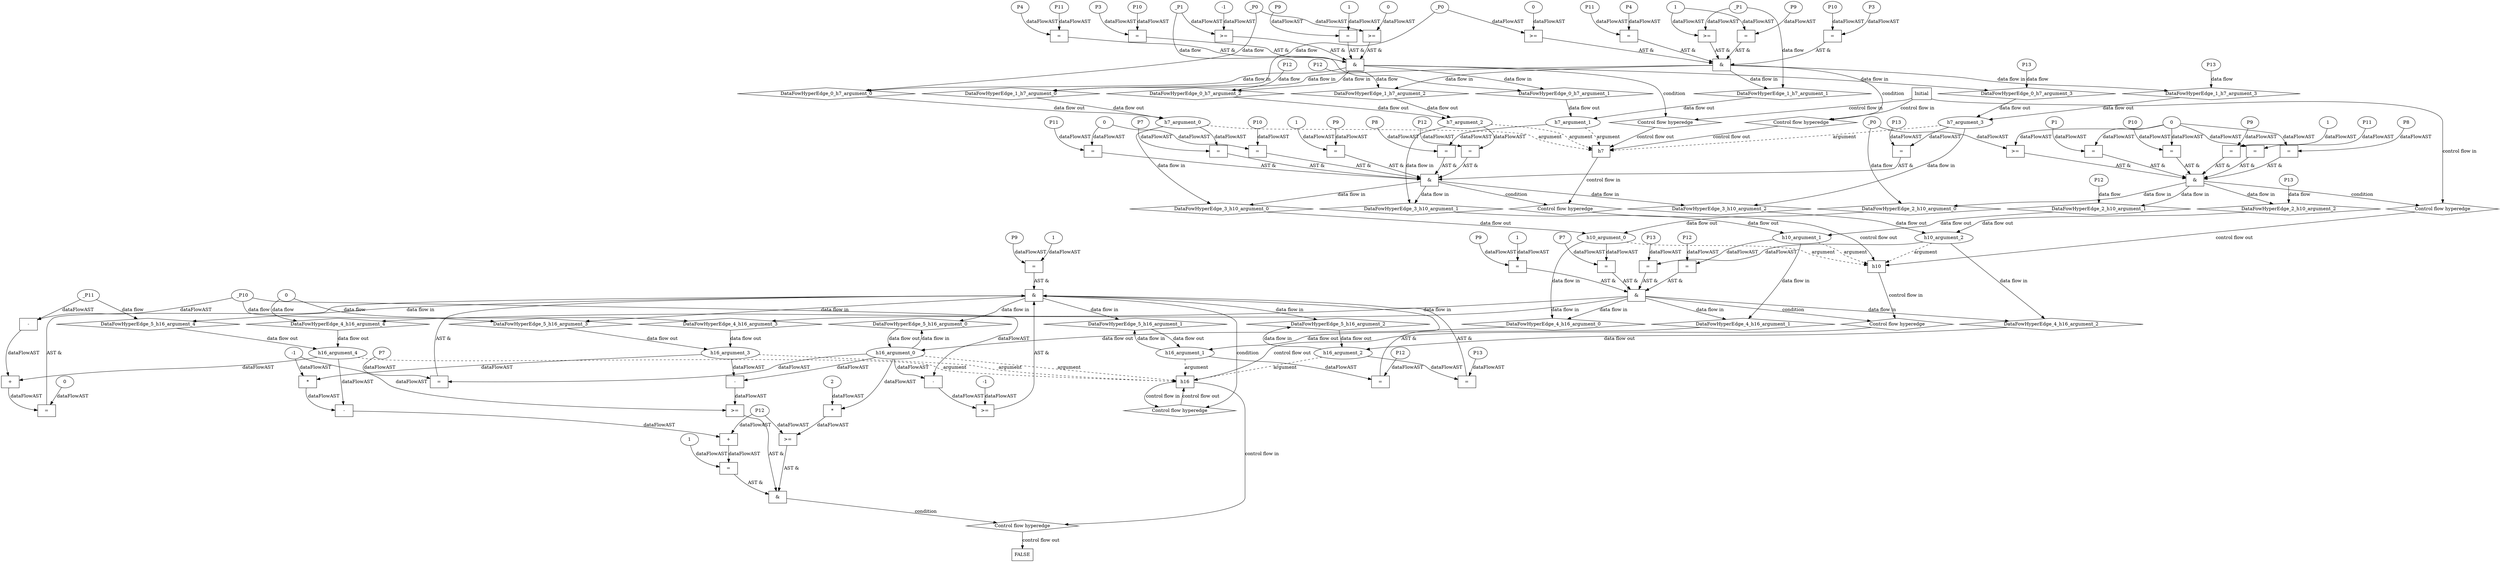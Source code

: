 digraph dag {
"h10" [label="h10" nodeName="h10" class=cfn  shape="rect"];
"h16" [label="h16" nodeName="h16" class=cfn  shape="rect"];
"h7" [label="h7" nodeName="h7" class=cfn  shape="rect"];
FALSE [label="FALSE" nodeName=FALSE class=cfn  shape="rect"];
Initial [label="Initial" nodeName=Initial class=cfn  shape="rect"];
ControlFowHyperEdge_0 [label="Control flow hyperedge" nodeName=ControlFowHyperEdge_0 class=controlFlowHyperEdge shape="diamond"];
"Initial" -> ControlFowHyperEdge_0 [label="control flow in"]
ControlFowHyperEdge_0 -> "h7" [label="control flow out"]
ControlFowHyperEdge_1 [label="Control flow hyperedge" nodeName=ControlFowHyperEdge_1 class=controlFlowHyperEdge shape="diamond"];
"Initial" -> ControlFowHyperEdge_1 [label="control flow in"]
ControlFowHyperEdge_1 -> "h7" [label="control flow out"]
ControlFowHyperEdge_2 [label="Control flow hyperedge" nodeName=ControlFowHyperEdge_2 class=controlFlowHyperEdge shape="diamond"];
"Initial" -> ControlFowHyperEdge_2 [label="control flow in"]
ControlFowHyperEdge_2 -> "h10" [label="control flow out"]
ControlFowHyperEdge_3 [label="Control flow hyperedge" nodeName=ControlFowHyperEdge_3 class=controlFlowHyperEdge shape="diamond"];
"h7" -> ControlFowHyperEdge_3 [label="control flow in"]
ControlFowHyperEdge_3 -> "h10" [label="control flow out"]
ControlFowHyperEdge_4 [label="Control flow hyperedge" nodeName=ControlFowHyperEdge_4 class=controlFlowHyperEdge shape="diamond"];
"h10" -> ControlFowHyperEdge_4 [label="control flow in"]
ControlFowHyperEdge_4 -> "h16" [label="control flow out"]
ControlFowHyperEdge_5 [label="Control flow hyperedge" nodeName=ControlFowHyperEdge_5 class=controlFlowHyperEdge shape="diamond"];
"h16" -> ControlFowHyperEdge_5 [label="control flow in"]
ControlFowHyperEdge_5 -> "h16" [label="control flow out"]
ControlFowHyperEdge_6 [label="Control flow hyperedge" nodeName=ControlFowHyperEdge_6 class=controlFlowHyperEdge shape="diamond"];
"h16" -> ControlFowHyperEdge_6 [label="control flow in"]
ControlFowHyperEdge_6 -> "FALSE" [label="control flow out"]
"h7_argument_0" [label="h7_argument_0" nodeName=argument0 class=argument  head="h7" shape="oval"];
"h7_argument_0" -> "h7"[label="argument" style="dashed"]
"h7_argument_1" [label="h7_argument_1" nodeName=argument1 class=argument  head="h7" shape="oval"];
"h7_argument_1" -> "h7"[label="argument" style="dashed"]
"h7_argument_2" [label="h7_argument_2" nodeName=argument2 class=argument  head="h7" shape="oval"];
"h7_argument_2" -> "h7"[label="argument" style="dashed"]
"h7_argument_3" [label="h7_argument_3" nodeName=argument3 class=argument  head="h7" shape="oval"];
"h7_argument_3" -> "h7"[label="argument" style="dashed"]
"h10_argument_0" [label="h10_argument_0" nodeName=argument0 class=argument  head="h10" shape="oval"];
"h10_argument_0" -> "h10"[label="argument" style="dashed"]
"h10_argument_1" [label="h10_argument_1" nodeName=argument1 class=argument  head="h10" shape="oval"];
"h10_argument_1" -> "h10"[label="argument" style="dashed"]
"h10_argument_2" [label="h10_argument_2" nodeName=argument2 class=argument  head="h10" shape="oval"];
"h10_argument_2" -> "h10"[label="argument" style="dashed"]
"h16_argument_0" [label="h16_argument_0" nodeName=argument0 class=argument  head="h16" shape="oval"];
"h16_argument_0" -> "h16"[label="argument" style="dashed"]
"h16_argument_1" [label="h16_argument_1" nodeName=argument1 class=argument  head="h16" shape="oval"];
"h16_argument_1" -> "h16"[label="argument" style="dashed"]
"h16_argument_2" [label="h16_argument_2" nodeName=argument2 class=argument  head="h16" shape="oval"];
"h16_argument_2" -> "h16"[label="argument" style="dashed"]
"h16_argument_3" [label="h16_argument_3" nodeName=argument3 class=argument  head="h16" shape="oval"];
"h16_argument_3" -> "h16"[label="argument" style="dashed"]
"h16_argument_4" [label="h16_argument_4" nodeName=argument4 class=argument  head="h16" shape="oval"];
"h16_argument_4" -> "h16"[label="argument" style="dashed"]

"xxxh7___Initial_0xxx_and" [label="&" nodeName="xxxh7___Initial_0xxx_and" class=Operator shape="rect"];
"xxxh7___Initial_0xxxguard_0_node_0" [label="=" nodeName="xxxh7___Initial_0xxxguard_0_node_0" class=Operator  shape="rect"];
"xxxh7___Initial_0xxxguard_0_node_1" [label="P10" nodeName="xxxh7___Initial_0xxxguard_0_node_1" class=Constant ];
"xxxh7___Initial_0xxxguard_0_node_2" [label="P3" nodeName="xxxh7___Initial_0xxxguard_0_node_2" class=Constant ];
"xxxh7___Initial_0xxxguard_0_node_1" -> "xxxh7___Initial_0xxxguard_0_node_0"[label="dataFlowAST"]
"xxxh7___Initial_0xxxguard_0_node_2" -> "xxxh7___Initial_0xxxguard_0_node_0"[label="dataFlowAST"]

"xxxh7___Initial_0xxxguard_0_node_0" -> "xxxh7___Initial_0xxx_and" [label="AST &"];
"xxxh7___Initial_0xxxguard1_node_0" [label="=" nodeName="xxxh7___Initial_0xxxguard1_node_0" class=Operator  shape="rect"];
"xxxh7___Initial_0xxxguard1_node_1" [label="P11" nodeName="xxxh7___Initial_0xxxguard1_node_1" class=Constant ];
"xxxh7___Initial_0xxxguard1_node_2" [label="P4" nodeName="xxxh7___Initial_0xxxguard1_node_2" class=Constant ];
"xxxh7___Initial_0xxxguard1_node_1" -> "xxxh7___Initial_0xxxguard1_node_0"[label="dataFlowAST"]
"xxxh7___Initial_0xxxguard1_node_2" -> "xxxh7___Initial_0xxxguard1_node_0"[label="dataFlowAST"]

"xxxh7___Initial_0xxxguard1_node_0" -> "xxxh7___Initial_0xxx_and" [label="AST &"];
"xxxh7___Initial_0xxxguard3_node_0" [label=">=" nodeName="xxxh7___Initial_0xxxguard3_node_0" class=Operator  shape="rect"];
"xxxh7___Initial_0xxxguard3_node_2" [label="0" nodeName="xxxh7___Initial_0xxxguard3_node_2" class=Literal ];
"xxxh7___Initial_0xxxdataFlow_0_node_0" -> "xxxh7___Initial_0xxxguard3_node_0"[label="dataFlowAST"]
"xxxh7___Initial_0xxxguard3_node_2" -> "xxxh7___Initial_0xxxguard3_node_0"[label="dataFlowAST"]

"xxxh7___Initial_0xxxguard3_node_0" -> "xxxh7___Initial_0xxx_and" [label="AST &"];
"xxxh7___Initial_0xxxguard2_node_0" [label=">=" nodeName="xxxh7___Initial_0xxxguard2_node_0" class=Operator  shape="rect"];
"xxxh7___Initial_0xxxguard2_node_1" [label="-1" nodeName="xxxh7___Initial_0xxxguard2_node_1" class=Literal ];
"xxxh7___Initial_0xxxguard2_node_1" -> "xxxh7___Initial_0xxxguard2_node_0"[label="dataFlowAST"]
"xxxh7___Initial_0xxxdataFlow1_node_0" -> "xxxh7___Initial_0xxxguard2_node_0"[label="dataFlowAST"]

"xxxh7___Initial_0xxxguard2_node_0" -> "xxxh7___Initial_0xxx_and" [label="AST &"];
"xxxh7___Initial_0xxxguard4_node_0" [label="=" nodeName="xxxh7___Initial_0xxxguard4_node_0" class=Operator  shape="rect"];
"xxxh7___Initial_0xxxguard4_node_1" [label="P9" nodeName="xxxh7___Initial_0xxxguard4_node_1" class=Constant ];
"xxxh7___Initial_0xxxguard4_node_2" [label="1" nodeName="xxxh7___Initial_0xxxguard4_node_2" class=Literal ];
"xxxh7___Initial_0xxxguard4_node_1" -> "xxxh7___Initial_0xxxguard4_node_0"[label="dataFlowAST"]
"xxxh7___Initial_0xxxguard4_node_2" -> "xxxh7___Initial_0xxxguard4_node_0"[label="dataFlowAST"]

"xxxh7___Initial_0xxxguard4_node_0" -> "xxxh7___Initial_0xxx_and" [label="AST &"];
"xxxh7___Initial_0xxx_and" -> "ControlFowHyperEdge_0" [label="condition"];
"xxxh7___Initial_0xxxdataFlow_0_node_0" [label="_P0" nodeName="xxxh7___Initial_0xxxdataFlow_0_node_0" class=Constant ];

"xxxh7___Initial_0xxxdataFlow_0_node_0" -> "DataFowHyperEdge_0_h7_argument_0" [label="data flow"];
"xxxh7___Initial_0xxxdataFlow1_node_0" [label="_P1" nodeName="xxxh7___Initial_0xxxdataFlow1_node_0" class=Constant ];

"xxxh7___Initial_0xxxdataFlow1_node_0" -> "DataFowHyperEdge_0_h7_argument_1" [label="data flow"];
"xxxh7___Initial_0xxxdataFlow2_node_0" [label="P12" nodeName="xxxh7___Initial_0xxxdataFlow2_node_0" class=Constant ];

"xxxh7___Initial_0xxxdataFlow2_node_0" -> "DataFowHyperEdge_0_h7_argument_2" [label="data flow"];
"xxxh7___Initial_0xxxdataFlow3_node_0" [label="P13" nodeName="xxxh7___Initial_0xxxdataFlow3_node_0" class=Constant ];

"xxxh7___Initial_0xxxdataFlow3_node_0" -> "DataFowHyperEdge_0_h7_argument_3" [label="data flow"];
"xxxh7___Initial_1xxx_and" [label="&" nodeName="xxxh7___Initial_1xxx_and" class=Operator shape="rect"];
"xxxh7___Initial_1xxxguard2_node_0" [label=">=" nodeName="xxxh7___Initial_1xxxguard2_node_0" class=Operator  shape="rect"];
"xxxh7___Initial_1xxxguard2_node_2" [label="1" nodeName="xxxh7___Initial_1xxxguard2_node_2" class=Literal ];
"xxxh7___Initial_1xxxdataFlow1_node_0" -> "xxxh7___Initial_1xxxguard2_node_0"[label="dataFlowAST"]
"xxxh7___Initial_1xxxguard2_node_2" -> "xxxh7___Initial_1xxxguard2_node_0"[label="dataFlowAST"]

"xxxh7___Initial_1xxxguard2_node_0" -> "xxxh7___Initial_1xxx_and" [label="AST &"];
"xxxh7___Initial_1xxxguard4_node_0" [label="=" nodeName="xxxh7___Initial_1xxxguard4_node_0" class=Operator  shape="rect"];
"xxxh7___Initial_1xxxguard4_node_1" [label="P9" nodeName="xxxh7___Initial_1xxxguard4_node_1" class=Constant ];
"xxxh7___Initial_1xxxguard4_node_1" -> "xxxh7___Initial_1xxxguard4_node_0"[label="dataFlowAST"]
"xxxh7___Initial_1xxxguard2_node_2" -> "xxxh7___Initial_1xxxguard4_node_0"[label="dataFlowAST"]

"xxxh7___Initial_1xxxguard4_node_0" -> "xxxh7___Initial_1xxx_and" [label="AST &"];
"xxxh7___Initial_1xxxguard3_node_0" [label=">=" nodeName="xxxh7___Initial_1xxxguard3_node_0" class=Operator  shape="rect"];
"xxxh7___Initial_1xxxguard3_node_2" [label="0" nodeName="xxxh7___Initial_1xxxguard3_node_2" class=Literal ];
"xxxh7___Initial_1xxxdataFlow_0_node_0" -> "xxxh7___Initial_1xxxguard3_node_0"[label="dataFlowAST"]
"xxxh7___Initial_1xxxguard3_node_2" -> "xxxh7___Initial_1xxxguard3_node_0"[label="dataFlowAST"]

"xxxh7___Initial_1xxxguard3_node_0" -> "xxxh7___Initial_1xxx_and" [label="AST &"];
"xxxh7___Initial_1xxxguard1_node_0" [label="=" nodeName="xxxh7___Initial_1xxxguard1_node_0" class=Operator  shape="rect"];
"xxxh7___Initial_1xxxguard1_node_1" [label="P11" nodeName="xxxh7___Initial_1xxxguard1_node_1" class=Constant ];
"xxxh7___Initial_1xxxguard1_node_2" [label="P4" nodeName="xxxh7___Initial_1xxxguard1_node_2" class=Constant ];
"xxxh7___Initial_1xxxguard1_node_1" -> "xxxh7___Initial_1xxxguard1_node_0"[label="dataFlowAST"]
"xxxh7___Initial_1xxxguard1_node_2" -> "xxxh7___Initial_1xxxguard1_node_0"[label="dataFlowAST"]

"xxxh7___Initial_1xxxguard1_node_0" -> "xxxh7___Initial_1xxx_and" [label="AST &"];
"xxxh7___Initial_1xxxguard_0_node_0" [label="=" nodeName="xxxh7___Initial_1xxxguard_0_node_0" class=Operator  shape="rect"];
"xxxh7___Initial_1xxxguard_0_node_1" [label="P10" nodeName="xxxh7___Initial_1xxxguard_0_node_1" class=Constant ];
"xxxh7___Initial_1xxxguard_0_node_2" [label="P3" nodeName="xxxh7___Initial_1xxxguard_0_node_2" class=Constant ];
"xxxh7___Initial_1xxxguard_0_node_1" -> "xxxh7___Initial_1xxxguard_0_node_0"[label="dataFlowAST"]
"xxxh7___Initial_1xxxguard_0_node_2" -> "xxxh7___Initial_1xxxguard_0_node_0"[label="dataFlowAST"]

"xxxh7___Initial_1xxxguard_0_node_0" -> "xxxh7___Initial_1xxx_and" [label="AST &"];
"xxxh7___Initial_1xxx_and" -> "ControlFowHyperEdge_1" [label="condition"];
"xxxh7___Initial_1xxxdataFlow_0_node_0" [label="_P0" nodeName="xxxh7___Initial_1xxxdataFlow_0_node_0" class=Constant ];

"xxxh7___Initial_1xxxdataFlow_0_node_0" -> "DataFowHyperEdge_1_h7_argument_0" [label="data flow"];
"xxxh7___Initial_1xxxdataFlow1_node_0" [label="_P1" nodeName="xxxh7___Initial_1xxxdataFlow1_node_0" class=Constant ];

"xxxh7___Initial_1xxxdataFlow1_node_0" -> "DataFowHyperEdge_1_h7_argument_1" [label="data flow"];
"xxxh7___Initial_1xxxdataFlow2_node_0" [label="P12" nodeName="xxxh7___Initial_1xxxdataFlow2_node_0" class=Constant ];

"xxxh7___Initial_1xxxdataFlow2_node_0" -> "DataFowHyperEdge_1_h7_argument_2" [label="data flow"];
"xxxh7___Initial_1xxxdataFlow3_node_0" [label="P13" nodeName="xxxh7___Initial_1xxxdataFlow3_node_0" class=Constant ];

"xxxh7___Initial_1xxxdataFlow3_node_0" -> "DataFowHyperEdge_1_h7_argument_3" [label="data flow"];
"xxxh10___Initial_2xxx_and" [label="&" nodeName="xxxh10___Initial_2xxx_and" class=Operator shape="rect"];
"xxxh10___Initial_2xxxguard5_node_0" [label="=" nodeName="xxxh10___Initial_2xxxguard5_node_0" class=Operator  shape="rect"];
"xxxh10___Initial_2xxxguard5_node_1" [label="P10" nodeName="xxxh10___Initial_2xxxguard5_node_1" class=Constant ];
"xxxh10___Initial_2xxxguard5_node_1" -> "xxxh10___Initial_2xxxguard5_node_0"[label="dataFlowAST"]
"xxxh10___Initial_2xxxguard1_node_1" -> "xxxh10___Initial_2xxxguard5_node_0"[label="dataFlowAST"]

"xxxh10___Initial_2xxxguard5_node_0" -> "xxxh10___Initial_2xxx_and" [label="AST &"];
"xxxh10___Initial_2xxxguard4_node_0" [label="=" nodeName="xxxh10___Initial_2xxxguard4_node_0" class=Operator  shape="rect"];
"xxxh10___Initial_2xxxguard4_node_1" [label="P11" nodeName="xxxh10___Initial_2xxxguard4_node_1" class=Constant ];
"xxxh10___Initial_2xxxguard4_node_1" -> "xxxh10___Initial_2xxxguard4_node_0"[label="dataFlowAST"]
"xxxh10___Initial_2xxxguard1_node_1" -> "xxxh10___Initial_2xxxguard4_node_0"[label="dataFlowAST"]

"xxxh10___Initial_2xxxguard4_node_0" -> "xxxh10___Initial_2xxx_and" [label="AST &"];
"xxxh10___Initial_2xxxguard_0_node_0" [label="=" nodeName="xxxh10___Initial_2xxxguard_0_node_0" class=Operator  shape="rect"];
"xxxh10___Initial_2xxxguard_0_node_1" [label="P9" nodeName="xxxh10___Initial_2xxxguard_0_node_1" class=Constant ];
"xxxh10___Initial_2xxxguard_0_node_2" [label="1" nodeName="xxxh10___Initial_2xxxguard_0_node_2" class=Literal ];
"xxxh10___Initial_2xxxguard_0_node_1" -> "xxxh10___Initial_2xxxguard_0_node_0"[label="dataFlowAST"]
"xxxh10___Initial_2xxxguard_0_node_2" -> "xxxh10___Initial_2xxxguard_0_node_0"[label="dataFlowAST"]

"xxxh10___Initial_2xxxguard_0_node_0" -> "xxxh10___Initial_2xxx_and" [label="AST &"];
"xxxh10___Initial_2xxxguard3_node_0" [label=">=" nodeName="xxxh10___Initial_2xxxguard3_node_0" class=Operator  shape="rect"];
"xxxh10___Initial_2xxxdataFlow_0_node_0" -> "xxxh10___Initial_2xxxguard3_node_0"[label="dataFlowAST"]
"xxxh10___Initial_2xxxguard1_node_1" -> "xxxh10___Initial_2xxxguard3_node_0"[label="dataFlowAST"]

"xxxh10___Initial_2xxxguard3_node_0" -> "xxxh10___Initial_2xxx_and" [label="AST &"];
"xxxh10___Initial_2xxxguard2_node_0" [label="=" nodeName="xxxh10___Initial_2xxxguard2_node_0" class=Operator  shape="rect"];
"xxxh10___Initial_2xxxguard2_node_1" [label="P8" nodeName="xxxh10___Initial_2xxxguard2_node_1" class=Constant ];
"xxxh10___Initial_2xxxguard2_node_1" -> "xxxh10___Initial_2xxxguard2_node_0"[label="dataFlowAST"]
"xxxh10___Initial_2xxxguard1_node_1" -> "xxxh10___Initial_2xxxguard2_node_0"[label="dataFlowAST"]

"xxxh10___Initial_2xxxguard2_node_0" -> "xxxh10___Initial_2xxx_and" [label="AST &"];
"xxxh10___Initial_2xxxguard1_node_0" [label="=" nodeName="xxxh10___Initial_2xxxguard1_node_0" class=Operator  shape="rect"];
"xxxh10___Initial_2xxxguard1_node_1" [label="0" nodeName="xxxh10___Initial_2xxxguard1_node_1" class=Literal ];
"xxxh10___Initial_2xxxguard1_node_2" [label="P1" nodeName="xxxh10___Initial_2xxxguard1_node_2" class=Constant ];
"xxxh10___Initial_2xxxguard1_node_1" -> "xxxh10___Initial_2xxxguard1_node_0"[label="dataFlowAST"]
"xxxh10___Initial_2xxxguard1_node_2" -> "xxxh10___Initial_2xxxguard1_node_0"[label="dataFlowAST"]

"xxxh10___Initial_2xxxguard1_node_0" -> "xxxh10___Initial_2xxx_and" [label="AST &"];
"xxxh10___Initial_2xxx_and" -> "ControlFowHyperEdge_2" [label="condition"];
"xxxh10___Initial_2xxxdataFlow_0_node_0" [label="_P0" nodeName="xxxh10___Initial_2xxxdataFlow_0_node_0" class=Constant ];

"xxxh10___Initial_2xxxdataFlow_0_node_0" -> "DataFowHyperEdge_2_h10_argument_0" [label="data flow"];
"xxxh10___Initial_2xxxdataFlow1_node_0" [label="P12" nodeName="xxxh10___Initial_2xxxdataFlow1_node_0" class=Constant ];

"xxxh10___Initial_2xxxdataFlow1_node_0" -> "DataFowHyperEdge_2_h10_argument_1" [label="data flow"];
"xxxh10___Initial_2xxxdataFlow2_node_0" [label="P13" nodeName="xxxh10___Initial_2xxxdataFlow2_node_0" class=Constant ];

"xxxh10___Initial_2xxxdataFlow2_node_0" -> "DataFowHyperEdge_2_h10_argument_2" [label="data flow"];
"xxxh10___h7_3xxx_and" [label="&" nodeName="xxxh10___h7_3xxx_and" class=Operator shape="rect"];
"xxxh10___h7_3xxxguard4_node_0" [label="=" nodeName="xxxh10___h7_3xxxguard4_node_0" class=Operator  shape="rect"];
"xxxh10___h7_3xxxguard4_node_1" [label="P10" nodeName="xxxh10___h7_3xxxguard4_node_1" class=Constant ];
"xxxh10___h7_3xxxguard4_node_1" -> "xxxh10___h7_3xxxguard4_node_0"[label="dataFlowAST"]
"xxxh10___h7_3xxxguard3_node_2" -> "xxxh10___h7_3xxxguard4_node_0"[label="dataFlowAST"]

"xxxh10___h7_3xxxguard4_node_0" -> "xxxh10___h7_3xxx_and" [label="AST &"];
"xxxh10___h7_3xxxguard5_node_0" [label="=" nodeName="xxxh10___h7_3xxxguard5_node_0" class=Operator  shape="rect"];
"xxxh10___h7_3xxxguard5_node_1" [label="P9" nodeName="xxxh10___h7_3xxxguard5_node_1" class=Constant ];
"xxxh10___h7_3xxxguard5_node_2" [label="1" nodeName="xxxh10___h7_3xxxguard5_node_2" class=Literal ];
"xxxh10___h7_3xxxguard5_node_1" -> "xxxh10___h7_3xxxguard5_node_0"[label="dataFlowAST"]
"xxxh10___h7_3xxxguard5_node_2" -> "xxxh10___h7_3xxxguard5_node_0"[label="dataFlowAST"]

"xxxh10___h7_3xxxguard5_node_0" -> "xxxh10___h7_3xxx_and" [label="AST &"];
"xxxh10___h7_3xxxguard3_node_0" [label="=" nodeName="xxxh10___h7_3xxxguard3_node_0" class=Operator  shape="rect"];
"xxxh10___h7_3xxxguard3_node_1" [label="P11" nodeName="xxxh10___h7_3xxxguard3_node_1" class=Constant ];
"xxxh10___h7_3xxxguard3_node_2" [label="0" nodeName="xxxh10___h7_3xxxguard3_node_2" class=Literal ];
"xxxh10___h7_3xxxguard3_node_1" -> "xxxh10___h7_3xxxguard3_node_0"[label="dataFlowAST"]
"xxxh10___h7_3xxxguard3_node_2" -> "xxxh10___h7_3xxxguard3_node_0"[label="dataFlowAST"]

"xxxh10___h7_3xxxguard3_node_0" -> "xxxh10___h7_3xxx_and" [label="AST &"];
"xxxh10___h7_3xxxguard1_node_0" [label="=" nodeName="xxxh10___h7_3xxxguard1_node_0" class=Operator  shape="rect"];
"xxxh10___h7_3xxxguard1_node_1" [label="P13" nodeName="xxxh10___h7_3xxxguard1_node_1" class=Constant ];
"xxxh10___h7_3xxxguard1_node_1" -> "xxxh10___h7_3xxxguard1_node_0"[label="dataFlowAST"]
"h7_argument_3" -> "xxxh10___h7_3xxxguard1_node_0"[label="dataFlowAST"]

"xxxh10___h7_3xxxguard1_node_0" -> "xxxh10___h7_3xxx_and" [label="AST &"];
"xxxh10___h7_3xxxguard_0_node_0" [label="=" nodeName="xxxh10___h7_3xxxguard_0_node_0" class=Operator  shape="rect"];
"xxxh10___h7_3xxxguard_0_node_1" [label="P12" nodeName="xxxh10___h7_3xxxguard_0_node_1" class=Constant ];
"xxxh10___h7_3xxxguard_0_node_1" -> "xxxh10___h7_3xxxguard_0_node_0"[label="dataFlowAST"]
"h7_argument_2" -> "xxxh10___h7_3xxxguard_0_node_0"[label="dataFlowAST"]

"xxxh10___h7_3xxxguard_0_node_0" -> "xxxh10___h7_3xxx_and" [label="AST &"];
"xxxh10___h7_3xxxguard2_node_0" [label="=" nodeName="xxxh10___h7_3xxxguard2_node_0" class=Operator  shape="rect"];
"xxxh10___h7_3xxxguard2_node_1" [label="P8" nodeName="xxxh10___h7_3xxxguard2_node_1" class=Constant ];
"xxxh10___h7_3xxxguard2_node_1" -> "xxxh10___h7_3xxxguard2_node_0"[label="dataFlowAST"]
"h7_argument_1" -> "xxxh10___h7_3xxxguard2_node_0"[label="dataFlowAST"]

"xxxh10___h7_3xxxguard2_node_0" -> "xxxh10___h7_3xxx_and" [label="AST &"];
"xxxh10___h7_3xxxguard6_node_0" [label="=" nodeName="xxxh10___h7_3xxxguard6_node_0" class=Operator  shape="rect"];
"xxxh10___h7_3xxxguard6_node_1" [label="P7" nodeName="xxxh10___h7_3xxxguard6_node_1" class=Constant ];
"xxxh10___h7_3xxxguard6_node_1" -> "xxxh10___h7_3xxxguard6_node_0"[label="dataFlowAST"]
"h7_argument_0" -> "xxxh10___h7_3xxxguard6_node_0"[label="dataFlowAST"]

"xxxh10___h7_3xxxguard6_node_0" -> "xxxh10___h7_3xxx_and" [label="AST &"];
"xxxh10___h7_3xxx_and" -> "ControlFowHyperEdge_3" [label="condition"];
"xxxh16___h10_4xxx_and" [label="&" nodeName="xxxh16___h10_4xxx_and" class=Operator shape="rect"];
"xxxh16___h10_4xxxguard_0_node_0" [label="=" nodeName="xxxh16___h10_4xxxguard_0_node_0" class=Operator  shape="rect"];
"xxxh16___h10_4xxxguard_0_node_1" [label="P7" nodeName="xxxh16___h10_4xxxguard_0_node_1" class=Constant ];
"xxxh16___h10_4xxxguard_0_node_1" -> "xxxh16___h10_4xxxguard_0_node_0"[label="dataFlowAST"]
"h10_argument_0" -> "xxxh16___h10_4xxxguard_0_node_0"[label="dataFlowAST"]

"xxxh16___h10_4xxxguard_0_node_0" -> "xxxh16___h10_4xxx_and" [label="AST &"];
"xxxh16___h10_4xxxguard1_node_0" [label="=" nodeName="xxxh16___h10_4xxxguard1_node_0" class=Operator  shape="rect"];
"xxxh16___h10_4xxxguard1_node_1" [label="P12" nodeName="xxxh16___h10_4xxxguard1_node_1" class=Constant ];
"xxxh16___h10_4xxxguard1_node_1" -> "xxxh16___h10_4xxxguard1_node_0"[label="dataFlowAST"]
"h10_argument_1" -> "xxxh16___h10_4xxxguard1_node_0"[label="dataFlowAST"]

"xxxh16___h10_4xxxguard1_node_0" -> "xxxh16___h10_4xxx_and" [label="AST &"];
"xxxh16___h10_4xxxguard2_node_0" [label="=" nodeName="xxxh16___h10_4xxxguard2_node_0" class=Operator  shape="rect"];
"xxxh16___h10_4xxxguard2_node_1" [label="P13" nodeName="xxxh16___h10_4xxxguard2_node_1" class=Constant ];
"xxxh16___h10_4xxxguard2_node_1" -> "xxxh16___h10_4xxxguard2_node_0"[label="dataFlowAST"]
"h10_argument_2" -> "xxxh16___h10_4xxxguard2_node_0"[label="dataFlowAST"]

"xxxh16___h10_4xxxguard2_node_0" -> "xxxh16___h10_4xxx_and" [label="AST &"];
"xxxh16___h10_4xxxguard3_node_0" [label="=" nodeName="xxxh16___h10_4xxxguard3_node_0" class=Operator  shape="rect"];
"xxxh16___h10_4xxxguard3_node_1" [label="P9" nodeName="xxxh16___h10_4xxxguard3_node_1" class=Constant ];
"xxxh16___h10_4xxxguard3_node_2" [label="1" nodeName="xxxh16___h10_4xxxguard3_node_2" class=Literal ];
"xxxh16___h10_4xxxguard3_node_1" -> "xxxh16___h10_4xxxguard3_node_0"[label="dataFlowAST"]
"xxxh16___h10_4xxxguard3_node_2" -> "xxxh16___h10_4xxxguard3_node_0"[label="dataFlowAST"]

"xxxh16___h10_4xxxguard3_node_0" -> "xxxh16___h10_4xxx_and" [label="AST &"];
"xxxh16___h10_4xxx_and" -> "ControlFowHyperEdge_4" [label="condition"];
"xxxh16___h10_4xxxdataFlow_0_node_0" [label="0" nodeName="xxxh16___h10_4xxxdataFlow_0_node_0" class=Literal ];

"xxxh16___h10_4xxxdataFlow_0_node_0" -> "DataFowHyperEdge_4_h16_argument_3" [label="data flow"];

"xxxh16___h10_4xxxdataFlow_0_node_0" -> "DataFowHyperEdge_4_h16_argument_4" [label="data flow"];
"xxxh16___h16_5xxx_and" [label="&" nodeName="xxxh16___h16_5xxx_and" class=Operator shape="rect"];
"xxxh16___h16_5xxxguard1_node_0" [label="=" nodeName="xxxh16___h16_5xxxguard1_node_0" class=Operator  shape="rect"];
"xxxh16___h16_5xxxguard1_node_1" [label="+" nodeName="xxxh16___h16_5xxxguard1_node_1" class= Operator shape="rect"];
"xxxh16___h16_5xxxguard1_node_3" [label="-" nodeName="xxxh16___h16_5xxxguard1_node_3" class= Operator shape="rect"];
"xxxh16___h16_5xxxguard1_node_6" [label="0" nodeName="xxxh16___h16_5xxxguard1_node_6" class=Literal ];
"xxxh16___h16_5xxxguard1_node_1" -> "xxxh16___h16_5xxxguard1_node_0"[label="dataFlowAST"]
"xxxh16___h16_5xxxguard1_node_6" -> "xxxh16___h16_5xxxguard1_node_0"[label="dataFlowAST"]
"h16_argument_4" -> "xxxh16___h16_5xxxguard1_node_1"[label="dataFlowAST"]
"xxxh16___h16_5xxxguard1_node_3" -> "xxxh16___h16_5xxxguard1_node_1"[label="dataFlowAST"]
"xxxh16___h16_5xxxdataFlow_0_node_0" -> "xxxh16___h16_5xxxguard1_node_3"[label="dataFlowAST"]
"xxxh16___h16_5xxxdataFlow1_node_0" -> "xxxh16___h16_5xxxguard1_node_3"[label="dataFlowAST"]

"xxxh16___h16_5xxxguard1_node_0" -> "xxxh16___h16_5xxx_and" [label="AST &"];
"xxxh16___h16_5xxxguard4_node_0" [label="=" nodeName="xxxh16___h16_5xxxguard4_node_0" class=Operator  shape="rect"];
"xxxh16___h16_5xxxguard4_node_1" [label="P7" nodeName="xxxh16___h16_5xxxguard4_node_1" class=Constant ];
"xxxh16___h16_5xxxguard4_node_1" -> "xxxh16___h16_5xxxguard4_node_0"[label="dataFlowAST"]
"h16_argument_0" -> "xxxh16___h16_5xxxguard4_node_0"[label="dataFlowAST"]

"xxxh16___h16_5xxxguard4_node_0" -> "xxxh16___h16_5xxx_and" [label="AST &"];
"xxxh16___h16_5xxxguard3_node_0" [label=">=" nodeName="xxxh16___h16_5xxxguard3_node_0" class=Operator  shape="rect"];
"xxxh16___h16_5xxxguard3_node_1" [label="-" nodeName="xxxh16___h16_5xxxguard3_node_1" class= Operator shape="rect"];
"xxxh16___h16_5xxxguard3_node_4" [label="-1" nodeName="xxxh16___h16_5xxxguard3_node_4" class=Literal ];
"xxxh16___h16_5xxxguard3_node_1" -> "xxxh16___h16_5xxxguard3_node_0"[label="dataFlowAST"]
"xxxh16___h16_5xxxguard3_node_4" -> "xxxh16___h16_5xxxguard3_node_0"[label="dataFlowAST"]
"h16_argument_0" -> "xxxh16___h16_5xxxguard3_node_1"[label="dataFlowAST"]
"xxxh16___h16_5xxxdataFlow_0_node_0" -> "xxxh16___h16_5xxxguard3_node_1"[label="dataFlowAST"]

"xxxh16___h16_5xxxguard3_node_0" -> "xxxh16___h16_5xxx_and" [label="AST &"];
"xxxh16___h16_5xxxguard5_node_0" [label="=" nodeName="xxxh16___h16_5xxxguard5_node_0" class=Operator  shape="rect"];
"xxxh16___h16_5xxxguard5_node_1" [label="P12" nodeName="xxxh16___h16_5xxxguard5_node_1" class=Constant ];
"xxxh16___h16_5xxxguard5_node_1" -> "xxxh16___h16_5xxxguard5_node_0"[label="dataFlowAST"]
"h16_argument_1" -> "xxxh16___h16_5xxxguard5_node_0"[label="dataFlowAST"]

"xxxh16___h16_5xxxguard5_node_0" -> "xxxh16___h16_5xxx_and" [label="AST &"];
"xxxh16___h16_5xxxguard2_node_0" [label="=" nodeName="xxxh16___h16_5xxxguard2_node_0" class=Operator  shape="rect"];
"xxxh16___h16_5xxxguard2_node_1" [label="P13" nodeName="xxxh16___h16_5xxxguard2_node_1" class=Constant ];
"xxxh16___h16_5xxxguard2_node_1" -> "xxxh16___h16_5xxxguard2_node_0"[label="dataFlowAST"]
"h16_argument_2" -> "xxxh16___h16_5xxxguard2_node_0"[label="dataFlowAST"]

"xxxh16___h16_5xxxguard2_node_0" -> "xxxh16___h16_5xxx_and" [label="AST &"];
"xxxh16___h16_5xxxguard_0_node_0" [label="=" nodeName="xxxh16___h16_5xxxguard_0_node_0" class=Operator  shape="rect"];
"xxxh16___h16_5xxxguard_0_node_1" [label="P9" nodeName="xxxh16___h16_5xxxguard_0_node_1" class=Constant ];
"xxxh16___h16_5xxxguard_0_node_2" [label="1" nodeName="xxxh16___h16_5xxxguard_0_node_2" class=Literal ];
"xxxh16___h16_5xxxguard_0_node_1" -> "xxxh16___h16_5xxxguard_0_node_0"[label="dataFlowAST"]
"xxxh16___h16_5xxxguard_0_node_2" -> "xxxh16___h16_5xxxguard_0_node_0"[label="dataFlowAST"]

"xxxh16___h16_5xxxguard_0_node_0" -> "xxxh16___h16_5xxx_and" [label="AST &"];
"xxxh16___h16_5xxx_and" -> "ControlFowHyperEdge_5" [label="condition"];
"xxxh16___h16_5xxxdataFlow_0_node_0" [label="_P10" nodeName="xxxh16___h16_5xxxdataFlow_0_node_0" class=Constant ];

"xxxh16___h16_5xxxdataFlow_0_node_0" -> "DataFowHyperEdge_5_h16_argument_3" [label="data flow"];
"xxxh16___h16_5xxxdataFlow1_node_0" [label="_P11" nodeName="xxxh16___h16_5xxxdataFlow1_node_0" class=Constant ];

"xxxh16___h16_5xxxdataFlow1_node_0" -> "DataFowHyperEdge_5_h16_argument_4" [label="data flow"];
"xxxFALSE___h16_6xxx_and" [label="&" nodeName="xxxFALSE___h16_6xxx_and" class=Operator shape="rect"];
"xxxFALSE___h16_6xxxguard_0_node_0" [label=">=" nodeName="xxxFALSE___h16_6xxxguard_0_node_0" class=Operator  shape="rect"];
"xxxFALSE___h16_6xxxguard_0_node_1" [label="*" nodeName="xxxFALSE___h16_6xxxguard_0_node_1" class=Operator  shape="rect"];
"xxxFALSE___h16_6xxxguard_0_node_2" [label="2" nodeName="xxxFALSE___h16_6xxxguard_0_node_2" class=Coeff ];
"xxxFALSE___h16_6xxxguard_0_node_4" [label="P12" nodeName="xxxFALSE___h16_6xxxguard_0_node_4" class=Constant ];
"xxxFALSE___h16_6xxxguard_0_node_1" -> "xxxFALSE___h16_6xxxguard_0_node_0"[label="dataFlowAST"]
"xxxFALSE___h16_6xxxguard_0_node_4" -> "xxxFALSE___h16_6xxxguard_0_node_0"[label="dataFlowAST"]
"xxxFALSE___h16_6xxxguard_0_node_2" -> "xxxFALSE___h16_6xxxguard_0_node_1"[label="dataFlowAST"]
"h16_argument_0" -> "xxxFALSE___h16_6xxxguard_0_node_1"[label="dataFlowAST"]

"xxxFALSE___h16_6xxxguard_0_node_0" -> "xxxFALSE___h16_6xxx_and" [label="AST &"];
"xxxFALSE___h16_6xxxguard1_node_0" [label="=" nodeName="xxxFALSE___h16_6xxxguard1_node_0" class=Operator  shape="rect"];
"xxxFALSE___h16_6xxxguard1_node_1" [label="1" nodeName="xxxFALSE___h16_6xxxguard1_node_1" class=Literal ];
"xxxFALSE___h16_6xxxguard1_node_2" [label="+" nodeName="xxxFALSE___h16_6xxxguard1_node_2" class= Operator shape="rect"];
"xxxFALSE___h16_6xxxguard1_node_3" [label="-" nodeName="xxxFALSE___h16_6xxxguard1_node_3" class= Operator shape="rect"];
"xxxFALSE___h16_6xxxguard1_node_4" [label="*" nodeName="xxxFALSE___h16_6xxxguard1_node_4" class=Operator  shape="rect"];
"xxxFALSE___h16_6xxxguard1_node_5" [label="-1" nodeName="xxxFALSE___h16_6xxxguard1_node_5" class=Coeff ];
"xxxFALSE___h16_6xxxguard1_node_1" -> "xxxFALSE___h16_6xxxguard1_node_0"[label="dataFlowAST"]
"xxxFALSE___h16_6xxxguard1_node_2" -> "xxxFALSE___h16_6xxxguard1_node_0"[label="dataFlowAST"]
"xxxFALSE___h16_6xxxguard1_node_3" -> "xxxFALSE___h16_6xxxguard1_node_2"[label="dataFlowAST"]
"xxxFALSE___h16_6xxxguard_0_node_4" -> "xxxFALSE___h16_6xxxguard1_node_2"[label="dataFlowAST"]
"xxxFALSE___h16_6xxxguard1_node_4" -> "xxxFALSE___h16_6xxxguard1_node_3"[label="dataFlowAST"]
"h16_argument_4" -> "xxxFALSE___h16_6xxxguard1_node_3"[label="dataFlowAST"]
"xxxFALSE___h16_6xxxguard1_node_5" -> "xxxFALSE___h16_6xxxguard1_node_4"[label="dataFlowAST"]
"h16_argument_3" -> "xxxFALSE___h16_6xxxguard1_node_4"[label="dataFlowAST"]

"xxxFALSE___h16_6xxxguard1_node_0" -> "xxxFALSE___h16_6xxx_and" [label="AST &"];
"xxxFALSE___h16_6xxxguard2_node_0" [label=">=" nodeName="xxxFALSE___h16_6xxxguard2_node_0" class=Operator  shape="rect"];
"xxxFALSE___h16_6xxxguard1_node_5" [label="-1" nodeName="xxxFALSE___h16_6xxxguard1_node_5" class=Literal ];
"xxxFALSE___h16_6xxxguard2_node_2" [label="-" nodeName="xxxFALSE___h16_6xxxguard2_node_2" class= Operator shape="rect"];
"xxxFALSE___h16_6xxxguard1_node_5" -> "xxxFALSE___h16_6xxxguard2_node_0"[label="dataFlowAST"]
"xxxFALSE___h16_6xxxguard2_node_2" -> "xxxFALSE___h16_6xxxguard2_node_0"[label="dataFlowAST"]
"h16_argument_0" -> "xxxFALSE___h16_6xxxguard2_node_2"[label="dataFlowAST"]
"h16_argument_3" -> "xxxFALSE___h16_6xxxguard2_node_2"[label="dataFlowAST"]

"xxxFALSE___h16_6xxxguard2_node_0" -> "xxxFALSE___h16_6xxx_and" [label="AST &"];
"xxxFALSE___h16_6xxx_and" -> "ControlFowHyperEdge_6" [label="condition"];
"DataFowHyperEdge_0_h7_argument_0" [label="DataFowHyperEdge_0_h7_argument_0" nodeName="DataFowHyperEdge_0_h7_argument_0" class=DataFlowHyperedge shape="diamond"];
"DataFowHyperEdge_0_h7_argument_0" -> "h7_argument_0"[label="data flow out"]
"xxxh7___Initial_0xxx_and" -> "DataFowHyperEdge_0_h7_argument_0"[label="data flow in"]
"DataFowHyperEdge_0_h7_argument_1" [label="DataFowHyperEdge_0_h7_argument_1" nodeName="DataFowHyperEdge_0_h7_argument_1" class=DataFlowHyperedge shape="diamond"];
"DataFowHyperEdge_0_h7_argument_1" -> "h7_argument_1"[label="data flow out"]
"xxxh7___Initial_0xxx_and" -> "DataFowHyperEdge_0_h7_argument_1"[label="data flow in"]
"DataFowHyperEdge_0_h7_argument_2" [label="DataFowHyperEdge_0_h7_argument_2" nodeName="DataFowHyperEdge_0_h7_argument_2" class=DataFlowHyperedge shape="diamond"];
"DataFowHyperEdge_0_h7_argument_2" -> "h7_argument_2"[label="data flow out"]
"xxxh7___Initial_0xxx_and" -> "DataFowHyperEdge_0_h7_argument_2"[label="data flow in"]
"DataFowHyperEdge_0_h7_argument_3" [label="DataFowHyperEdge_0_h7_argument_3" nodeName="DataFowHyperEdge_0_h7_argument_3" class=DataFlowHyperedge shape="diamond"];
"DataFowHyperEdge_0_h7_argument_3" -> "h7_argument_3"[label="data flow out"]
"xxxh7___Initial_0xxx_and" -> "DataFowHyperEdge_0_h7_argument_3"[label="data flow in"]
"DataFowHyperEdge_1_h7_argument_0" [label="DataFowHyperEdge_1_h7_argument_0" nodeName="DataFowHyperEdge_1_h7_argument_0" class=DataFlowHyperedge shape="diamond"];
"DataFowHyperEdge_1_h7_argument_0" -> "h7_argument_0"[label="data flow out"]
"xxxh7___Initial_1xxx_and" -> "DataFowHyperEdge_1_h7_argument_0"[label="data flow in"]
"DataFowHyperEdge_1_h7_argument_1" [label="DataFowHyperEdge_1_h7_argument_1" nodeName="DataFowHyperEdge_1_h7_argument_1" class=DataFlowHyperedge shape="diamond"];
"DataFowHyperEdge_1_h7_argument_1" -> "h7_argument_1"[label="data flow out"]
"xxxh7___Initial_1xxx_and" -> "DataFowHyperEdge_1_h7_argument_1"[label="data flow in"]
"DataFowHyperEdge_1_h7_argument_2" [label="DataFowHyperEdge_1_h7_argument_2" nodeName="DataFowHyperEdge_1_h7_argument_2" class=DataFlowHyperedge shape="diamond"];
"DataFowHyperEdge_1_h7_argument_2" -> "h7_argument_2"[label="data flow out"]
"xxxh7___Initial_1xxx_and" -> "DataFowHyperEdge_1_h7_argument_2"[label="data flow in"]
"DataFowHyperEdge_1_h7_argument_3" [label="DataFowHyperEdge_1_h7_argument_3" nodeName="DataFowHyperEdge_1_h7_argument_3" class=DataFlowHyperedge shape="diamond"];
"DataFowHyperEdge_1_h7_argument_3" -> "h7_argument_3"[label="data flow out"]
"xxxh7___Initial_1xxx_and" -> "DataFowHyperEdge_1_h7_argument_3"[label="data flow in"]
"DataFowHyperEdge_2_h10_argument_0" [label="DataFowHyperEdge_2_h10_argument_0" nodeName="DataFowHyperEdge_2_h10_argument_0" class=DataFlowHyperedge shape="diamond"];
"DataFowHyperEdge_2_h10_argument_0" -> "h10_argument_0"[label="data flow out"]
"xxxh10___Initial_2xxx_and" -> "DataFowHyperEdge_2_h10_argument_0"[label="data flow in"]
"DataFowHyperEdge_2_h10_argument_1" [label="DataFowHyperEdge_2_h10_argument_1" nodeName="DataFowHyperEdge_2_h10_argument_1" class=DataFlowHyperedge shape="diamond"];
"DataFowHyperEdge_2_h10_argument_1" -> "h10_argument_1"[label="data flow out"]
"xxxh10___Initial_2xxx_and" -> "DataFowHyperEdge_2_h10_argument_1"[label="data flow in"]
"DataFowHyperEdge_2_h10_argument_2" [label="DataFowHyperEdge_2_h10_argument_2" nodeName="DataFowHyperEdge_2_h10_argument_2" class=DataFlowHyperedge shape="diamond"];
"DataFowHyperEdge_2_h10_argument_2" -> "h10_argument_2"[label="data flow out"]
"xxxh10___Initial_2xxx_and" -> "DataFowHyperEdge_2_h10_argument_2"[label="data flow in"]
"DataFowHyperEdge_3_h10_argument_0" [label="DataFowHyperEdge_3_h10_argument_0" nodeName="DataFowHyperEdge_3_h10_argument_0" class=DataFlowHyperedge shape="diamond"];
"DataFowHyperEdge_3_h10_argument_0" -> "h10_argument_0"[label="data flow out"]
"xxxh10___h7_3xxx_and" -> "DataFowHyperEdge_3_h10_argument_0"[label="data flow in"]
"DataFowHyperEdge_3_h10_argument_1" [label="DataFowHyperEdge_3_h10_argument_1" nodeName="DataFowHyperEdge_3_h10_argument_1" class=DataFlowHyperedge shape="diamond"];
"DataFowHyperEdge_3_h10_argument_1" -> "h10_argument_1"[label="data flow out"]
"xxxh10___h7_3xxx_and" -> "DataFowHyperEdge_3_h10_argument_1"[label="data flow in"]
"DataFowHyperEdge_3_h10_argument_2" [label="DataFowHyperEdge_3_h10_argument_2" nodeName="DataFowHyperEdge_3_h10_argument_2" class=DataFlowHyperedge shape="diamond"];
"DataFowHyperEdge_3_h10_argument_2" -> "h10_argument_2"[label="data flow out"]
"xxxh10___h7_3xxx_and" -> "DataFowHyperEdge_3_h10_argument_2"[label="data flow in"]
"DataFowHyperEdge_4_h16_argument_0" [label="DataFowHyperEdge_4_h16_argument_0" nodeName="DataFowHyperEdge_4_h16_argument_0" class=DataFlowHyperedge shape="diamond"];
"DataFowHyperEdge_4_h16_argument_0" -> "h16_argument_0"[label="data flow out"]
"xxxh16___h10_4xxx_and" -> "DataFowHyperEdge_4_h16_argument_0"[label="data flow in"]
"DataFowHyperEdge_4_h16_argument_1" [label="DataFowHyperEdge_4_h16_argument_1" nodeName="DataFowHyperEdge_4_h16_argument_1" class=DataFlowHyperedge shape="diamond"];
"DataFowHyperEdge_4_h16_argument_1" -> "h16_argument_1"[label="data flow out"]
"xxxh16___h10_4xxx_and" -> "DataFowHyperEdge_4_h16_argument_1"[label="data flow in"]
"DataFowHyperEdge_4_h16_argument_2" [label="DataFowHyperEdge_4_h16_argument_2" nodeName="DataFowHyperEdge_4_h16_argument_2" class=DataFlowHyperedge shape="diamond"];
"DataFowHyperEdge_4_h16_argument_2" -> "h16_argument_2"[label="data flow out"]
"xxxh16___h10_4xxx_and" -> "DataFowHyperEdge_4_h16_argument_2"[label="data flow in"]
"DataFowHyperEdge_4_h16_argument_3" [label="DataFowHyperEdge_4_h16_argument_3" nodeName="DataFowHyperEdge_4_h16_argument_3" class=DataFlowHyperedge shape="diamond"];
"DataFowHyperEdge_4_h16_argument_3" -> "h16_argument_3"[label="data flow out"]
"xxxh16___h10_4xxx_and" -> "DataFowHyperEdge_4_h16_argument_3"[label="data flow in"]
"DataFowHyperEdge_4_h16_argument_4" [label="DataFowHyperEdge_4_h16_argument_4" nodeName="DataFowHyperEdge_4_h16_argument_4" class=DataFlowHyperedge shape="diamond"];
"DataFowHyperEdge_4_h16_argument_4" -> "h16_argument_4"[label="data flow out"]
"xxxh16___h10_4xxx_and" -> "DataFowHyperEdge_4_h16_argument_4"[label="data flow in"]
"DataFowHyperEdge_5_h16_argument_0" [label="DataFowHyperEdge_5_h16_argument_0" nodeName="DataFowHyperEdge_5_h16_argument_0" class=DataFlowHyperedge shape="diamond"];
"DataFowHyperEdge_5_h16_argument_0" -> "h16_argument_0"[label="data flow out"]
"xxxh16___h16_5xxx_and" -> "DataFowHyperEdge_5_h16_argument_0"[label="data flow in"]
"DataFowHyperEdge_5_h16_argument_1" [label="DataFowHyperEdge_5_h16_argument_1" nodeName="DataFowHyperEdge_5_h16_argument_1" class=DataFlowHyperedge shape="diamond"];
"DataFowHyperEdge_5_h16_argument_1" -> "h16_argument_1"[label="data flow out"]
"xxxh16___h16_5xxx_and" -> "DataFowHyperEdge_5_h16_argument_1"[label="data flow in"]
"DataFowHyperEdge_5_h16_argument_2" [label="DataFowHyperEdge_5_h16_argument_2" nodeName="DataFowHyperEdge_5_h16_argument_2" class=DataFlowHyperedge shape="diamond"];
"DataFowHyperEdge_5_h16_argument_2" -> "h16_argument_2"[label="data flow out"]
"xxxh16___h16_5xxx_and" -> "DataFowHyperEdge_5_h16_argument_2"[label="data flow in"]
"DataFowHyperEdge_5_h16_argument_3" [label="DataFowHyperEdge_5_h16_argument_3" nodeName="DataFowHyperEdge_5_h16_argument_3" class=DataFlowHyperedge shape="diamond"];
"DataFowHyperEdge_5_h16_argument_3" -> "h16_argument_3"[label="data flow out"]
"xxxh16___h16_5xxx_and" -> "DataFowHyperEdge_5_h16_argument_3"[label="data flow in"]
"DataFowHyperEdge_5_h16_argument_4" [label="DataFowHyperEdge_5_h16_argument_4" nodeName="DataFowHyperEdge_5_h16_argument_4" class=DataFlowHyperedge shape="diamond"];
"DataFowHyperEdge_5_h16_argument_4" -> "h16_argument_4"[label="data flow out"]
"xxxh16___h16_5xxx_and" -> "DataFowHyperEdge_5_h16_argument_4"[label="data flow in"]
"h7_argument_0" -> "DataFowHyperEdge_3_h10_argument_0"[label="data flow in"]
"h7_argument_2" -> "DataFowHyperEdge_3_h10_argument_1"[label="data flow in"]
"h7_argument_3" -> "DataFowHyperEdge_3_h10_argument_2"[label="data flow in"]
"h10_argument_0" -> "DataFowHyperEdge_4_h16_argument_0"[label="data flow in"]
"h10_argument_1" -> "DataFowHyperEdge_4_h16_argument_1"[label="data flow in"]
"h10_argument_2" -> "DataFowHyperEdge_4_h16_argument_2"[label="data flow in"]
"h16_argument_0" -> "DataFowHyperEdge_5_h16_argument_0"[label="data flow in"]
"h16_argument_1" -> "DataFowHyperEdge_5_h16_argument_1"[label="data flow in"]
"h16_argument_2" -> "DataFowHyperEdge_5_h16_argument_2"[label="data flow in"]




}
